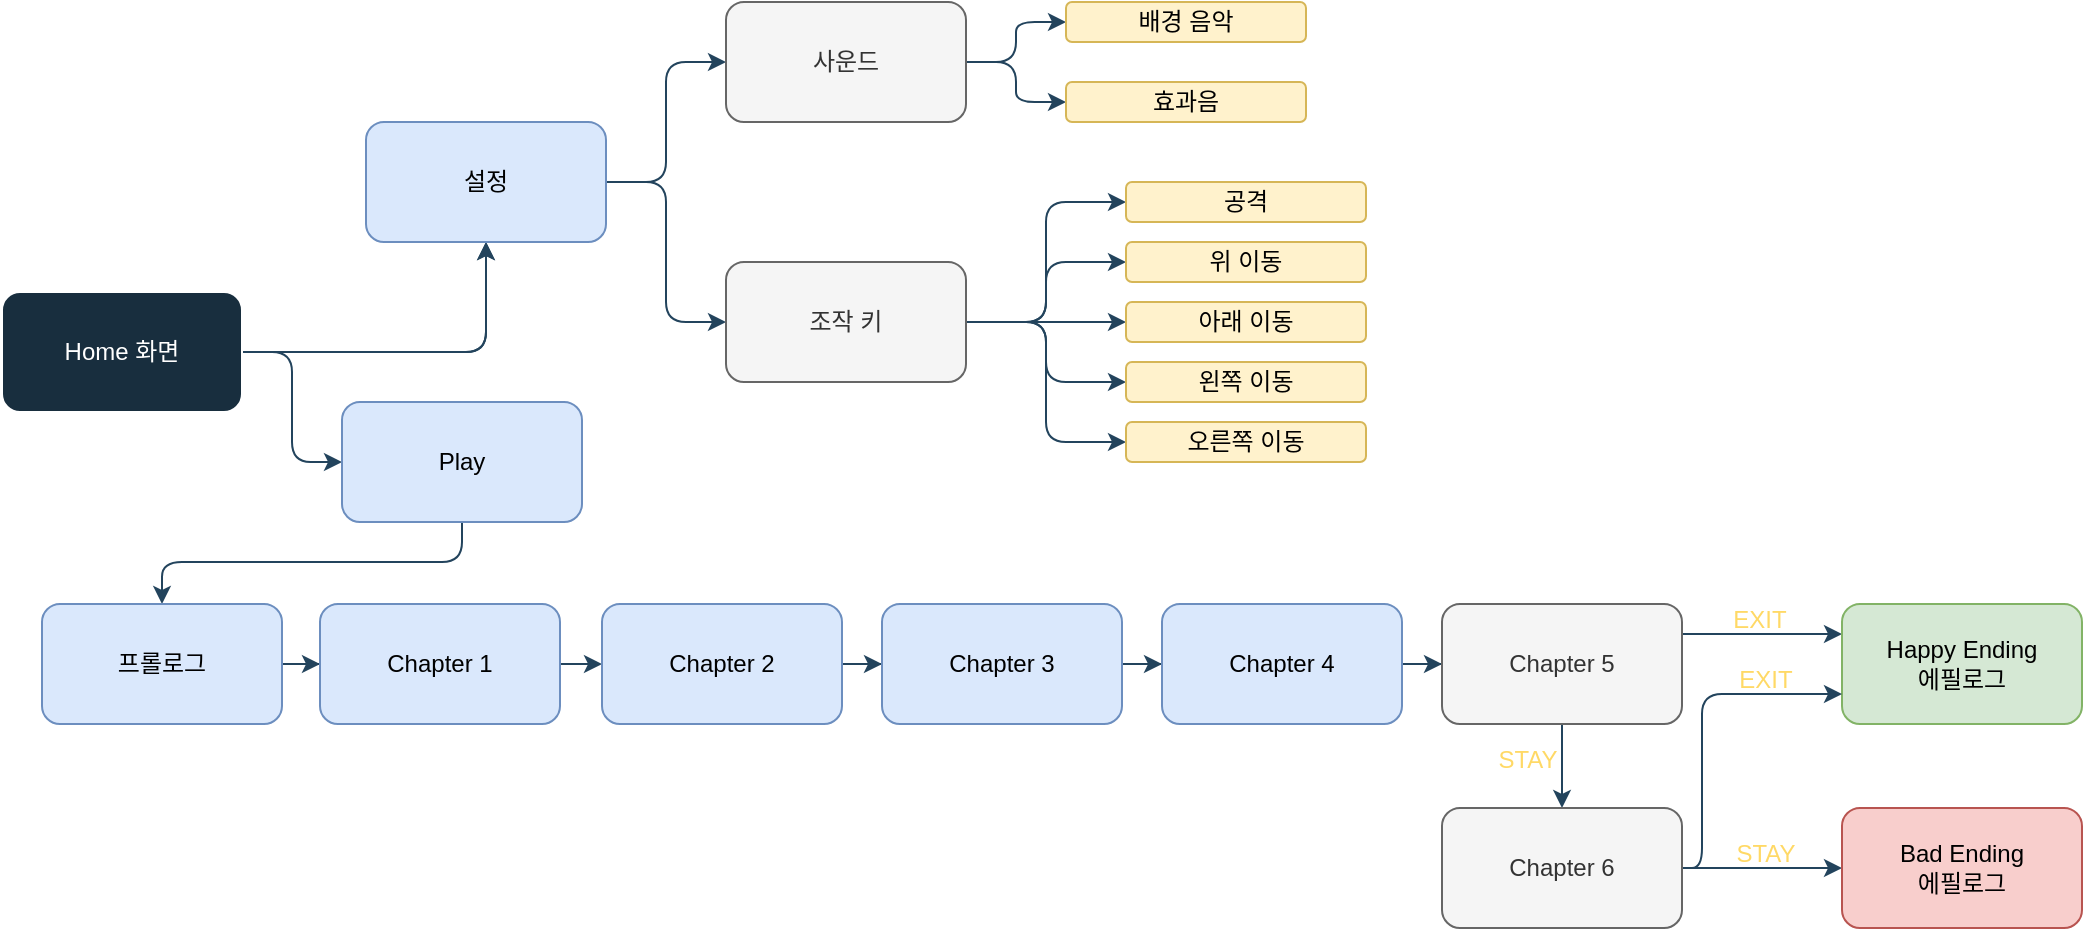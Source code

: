 <mxfile version="24.7.7">
  <diagram id="C5RBs43oDa-KdzZeNtuy" name="Page-1">
    <mxGraphModel grid="1" page="1" gridSize="10" guides="1" tooltips="1" connect="1" arrows="1" fold="1" pageScale="1" pageWidth="1169" pageHeight="827" math="0" shadow="0">
      <root>
        <mxCell id="WIyWlLk6GJQsqaUBKTNV-0" />
        <mxCell id="WIyWlLk6GJQsqaUBKTNV-1" parent="WIyWlLk6GJQsqaUBKTNV-0" />
        <mxCell id="LD1so_NsnCmCDlAOZn64-2" value="" style="edgeStyle=orthogonalEdgeStyle;rounded=1;orthogonalLoop=1;jettySize=auto;html=1;labelBackgroundColor=none;strokeColor=#23445D;fontColor=default;" edge="1" parent="WIyWlLk6GJQsqaUBKTNV-1" source="LD1so_NsnCmCDlAOZn64-0" target="LD1so_NsnCmCDlAOZn64-1">
          <mxGeometry relative="1" as="geometry" />
        </mxCell>
        <mxCell id="LD1so_NsnCmCDlAOZn64-3" value="" style="edgeStyle=orthogonalEdgeStyle;rounded=1;orthogonalLoop=1;jettySize=auto;html=1;labelBackgroundColor=none;strokeColor=#23445D;fontColor=default;" edge="1" parent="WIyWlLk6GJQsqaUBKTNV-1" source="LD1so_NsnCmCDlAOZn64-0" target="LD1so_NsnCmCDlAOZn64-1">
          <mxGeometry relative="1" as="geometry" />
        </mxCell>
        <mxCell id="LD1so_NsnCmCDlAOZn64-5" style="edgeStyle=orthogonalEdgeStyle;rounded=1;orthogonalLoop=1;jettySize=auto;html=1;labelBackgroundColor=none;strokeColor=#23445D;fontColor=default;" edge="1" parent="WIyWlLk6GJQsqaUBKTNV-1" source="LD1so_NsnCmCDlAOZn64-0" target="LD1so_NsnCmCDlAOZn64-4">
          <mxGeometry relative="1" as="geometry" />
        </mxCell>
        <mxCell id="LD1so_NsnCmCDlAOZn64-0" value="Home 화면" style="rounded=1;whiteSpace=wrap;html=1;labelBackgroundColor=none;fillColor=#182E3E;strokeColor=#FFFFFF;fontColor=#FFFFFF;" vertex="1" parent="WIyWlLk6GJQsqaUBKTNV-1">
          <mxGeometry x="40" y="185" width="120" height="60" as="geometry" />
        </mxCell>
        <mxCell id="LD1so_NsnCmCDlAOZn64-9" style="edgeStyle=orthogonalEdgeStyle;rounded=1;orthogonalLoop=1;jettySize=auto;html=1;entryX=0;entryY=0.5;entryDx=0;entryDy=0;strokeColor=#23445D;labelBackgroundColor=none;fontColor=default;" edge="1" parent="WIyWlLk6GJQsqaUBKTNV-1" source="LD1so_NsnCmCDlAOZn64-1" target="LD1so_NsnCmCDlAOZn64-6">
          <mxGeometry relative="1" as="geometry" />
        </mxCell>
        <mxCell id="LD1so_NsnCmCDlAOZn64-10" style="edgeStyle=orthogonalEdgeStyle;rounded=1;orthogonalLoop=1;jettySize=auto;html=1;entryX=0;entryY=0.5;entryDx=0;entryDy=0;strokeColor=#23445D;labelBackgroundColor=none;fontColor=default;" edge="1" parent="WIyWlLk6GJQsqaUBKTNV-1" source="LD1so_NsnCmCDlAOZn64-1" target="LD1so_NsnCmCDlAOZn64-7">
          <mxGeometry relative="1" as="geometry" />
        </mxCell>
        <mxCell id="LD1so_NsnCmCDlAOZn64-1" value="설정" style="rounded=1;whiteSpace=wrap;html=1;labelBackgroundColor=none;fillColor=#dae8fc;strokeColor=#6c8ebf;" vertex="1" parent="WIyWlLk6GJQsqaUBKTNV-1">
          <mxGeometry x="222" y="100" width="120" height="60" as="geometry" />
        </mxCell>
        <mxCell id="bQx-1C74FDggG7ILU3DF-8" style="edgeStyle=orthogonalEdgeStyle;rounded=1;orthogonalLoop=1;jettySize=auto;html=1;strokeColor=#23445D;curved=0;" edge="1" parent="WIyWlLk6GJQsqaUBKTNV-1" source="LD1so_NsnCmCDlAOZn64-4" target="LD1so_NsnCmCDlAOZn64-33">
          <mxGeometry relative="1" as="geometry">
            <Array as="points">
              <mxPoint x="270" y="320" />
              <mxPoint x="120" y="320" />
            </Array>
          </mxGeometry>
        </mxCell>
        <mxCell id="LD1so_NsnCmCDlAOZn64-4" value="Play" style="rounded=1;whiteSpace=wrap;html=1;labelBackgroundColor=none;fillColor=#dae8fc;strokeColor=#6c8ebf;" vertex="1" parent="WIyWlLk6GJQsqaUBKTNV-1">
          <mxGeometry x="210" y="240" width="120" height="60" as="geometry" />
        </mxCell>
        <mxCell id="LD1so_NsnCmCDlAOZn64-21" style="edgeStyle=orthogonalEdgeStyle;rounded=1;orthogonalLoop=1;jettySize=auto;html=1;exitX=1;exitY=0.5;exitDx=0;exitDy=0;entryX=0;entryY=0.5;entryDx=0;entryDy=0;strokeColor=#23445D;labelBackgroundColor=none;fontColor=default;" edge="1" parent="WIyWlLk6GJQsqaUBKTNV-1" source="LD1so_NsnCmCDlAOZn64-6" target="LD1so_NsnCmCDlAOZn64-18">
          <mxGeometry relative="1" as="geometry" />
        </mxCell>
        <mxCell id="LD1so_NsnCmCDlAOZn64-22" style="edgeStyle=orthogonalEdgeStyle;rounded=1;orthogonalLoop=1;jettySize=auto;html=1;entryX=0;entryY=0.5;entryDx=0;entryDy=0;strokeColor=#23445D;labelBackgroundColor=none;fontColor=default;" edge="1" parent="WIyWlLk6GJQsqaUBKTNV-1" source="LD1so_NsnCmCDlAOZn64-6" target="LD1so_NsnCmCDlAOZn64-19">
          <mxGeometry relative="1" as="geometry" />
        </mxCell>
        <mxCell id="LD1so_NsnCmCDlAOZn64-6" value="사운드" style="rounded=1;whiteSpace=wrap;html=1;strokeColor=#666666;fillColor=#f5f5f5;labelBackgroundColor=none;fontColor=#333333;" vertex="1" parent="WIyWlLk6GJQsqaUBKTNV-1">
          <mxGeometry x="402" y="40" width="120" height="60" as="geometry" />
        </mxCell>
        <mxCell id="LD1so_NsnCmCDlAOZn64-28" style="edgeStyle=orthogonalEdgeStyle;rounded=1;orthogonalLoop=1;jettySize=auto;html=1;entryX=0;entryY=0.5;entryDx=0;entryDy=0;strokeColor=#23445D;labelBackgroundColor=none;fontColor=default;" edge="1" parent="WIyWlLk6GJQsqaUBKTNV-1" source="LD1so_NsnCmCDlAOZn64-7" target="LD1so_NsnCmCDlAOZn64-23">
          <mxGeometry relative="1" as="geometry" />
        </mxCell>
        <mxCell id="LD1so_NsnCmCDlAOZn64-29" style="edgeStyle=orthogonalEdgeStyle;rounded=1;orthogonalLoop=1;jettySize=auto;html=1;entryX=0;entryY=0.5;entryDx=0;entryDy=0;strokeColor=#23445D;labelBackgroundColor=none;fontColor=default;" edge="1" parent="WIyWlLk6GJQsqaUBKTNV-1" source="LD1so_NsnCmCDlAOZn64-7" target="LD1so_NsnCmCDlAOZn64-25">
          <mxGeometry relative="1" as="geometry" />
        </mxCell>
        <mxCell id="LD1so_NsnCmCDlAOZn64-30" style="edgeStyle=orthogonalEdgeStyle;rounded=1;orthogonalLoop=1;jettySize=auto;html=1;entryX=0;entryY=0.5;entryDx=0;entryDy=0;strokeColor=#23445D;labelBackgroundColor=none;fontColor=default;" edge="1" parent="WIyWlLk6GJQsqaUBKTNV-1" source="LD1so_NsnCmCDlAOZn64-7" target="LD1so_NsnCmCDlAOZn64-24">
          <mxGeometry relative="1" as="geometry" />
        </mxCell>
        <mxCell id="LD1so_NsnCmCDlAOZn64-31" style="edgeStyle=orthogonalEdgeStyle;rounded=1;orthogonalLoop=1;jettySize=auto;html=1;entryX=0;entryY=0.5;entryDx=0;entryDy=0;strokeColor=#23445D;labelBackgroundColor=none;fontColor=default;" edge="1" parent="WIyWlLk6GJQsqaUBKTNV-1" source="LD1so_NsnCmCDlAOZn64-7" target="LD1so_NsnCmCDlAOZn64-26">
          <mxGeometry relative="1" as="geometry" />
        </mxCell>
        <mxCell id="LD1so_NsnCmCDlAOZn64-32" style="edgeStyle=orthogonalEdgeStyle;rounded=1;orthogonalLoop=1;jettySize=auto;html=1;entryX=0;entryY=0.5;entryDx=0;entryDy=0;strokeColor=#23445D;labelBackgroundColor=none;fontColor=default;" edge="1" parent="WIyWlLk6GJQsqaUBKTNV-1" source="LD1so_NsnCmCDlAOZn64-7" target="LD1so_NsnCmCDlAOZn64-27">
          <mxGeometry relative="1" as="geometry" />
        </mxCell>
        <mxCell id="LD1so_NsnCmCDlAOZn64-7" value="조작 키" style="rounded=1;whiteSpace=wrap;html=1;strokeColor=#666666;fillColor=#f5f5f5;labelBackgroundColor=none;fontColor=#333333;" vertex="1" parent="WIyWlLk6GJQsqaUBKTNV-1">
          <mxGeometry x="402" y="170" width="120" height="60" as="geometry" />
        </mxCell>
        <mxCell id="LD1so_NsnCmCDlAOZn64-18" value="배경 음악" style="rounded=1;whiteSpace=wrap;html=1;strokeColor=#d6b656;fillColor=#fff2cc;labelBackgroundColor=none;" vertex="1" parent="WIyWlLk6GJQsqaUBKTNV-1">
          <mxGeometry x="572" y="40" width="120" height="20" as="geometry" />
        </mxCell>
        <mxCell id="LD1so_NsnCmCDlAOZn64-19" value="효과음" style="rounded=1;whiteSpace=wrap;html=1;strokeColor=#d6b656;fillColor=#fff2cc;labelBackgroundColor=none;" vertex="1" parent="WIyWlLk6GJQsqaUBKTNV-1">
          <mxGeometry x="572" y="80" width="120" height="20" as="geometry" />
        </mxCell>
        <mxCell id="LD1so_NsnCmCDlAOZn64-23" value="공격" style="rounded=1;whiteSpace=wrap;html=1;strokeColor=#d6b656;fillColor=#fff2cc;labelBackgroundColor=none;" vertex="1" parent="WIyWlLk6GJQsqaUBKTNV-1">
          <mxGeometry x="602" y="130" width="120" height="20" as="geometry" />
        </mxCell>
        <mxCell id="LD1so_NsnCmCDlAOZn64-24" value="위 이동" style="rounded=1;whiteSpace=wrap;html=1;strokeColor=#d6b656;fillColor=#fff2cc;labelBackgroundColor=none;" vertex="1" parent="WIyWlLk6GJQsqaUBKTNV-1">
          <mxGeometry x="602" y="160" width="120" height="20" as="geometry" />
        </mxCell>
        <mxCell id="LD1so_NsnCmCDlAOZn64-25" value="아래 이동" style="rounded=1;whiteSpace=wrap;html=1;strokeColor=#d6b656;fillColor=#fff2cc;labelBackgroundColor=none;" vertex="1" parent="WIyWlLk6GJQsqaUBKTNV-1">
          <mxGeometry x="602" y="190" width="120" height="20" as="geometry" />
        </mxCell>
        <mxCell id="LD1so_NsnCmCDlAOZn64-26" value="왼쪽 이동" style="rounded=1;whiteSpace=wrap;html=1;strokeColor=#d6b656;fillColor=#fff2cc;labelBackgroundColor=none;" vertex="1" parent="WIyWlLk6GJQsqaUBKTNV-1">
          <mxGeometry x="602" y="220" width="120" height="20" as="geometry" />
        </mxCell>
        <mxCell id="LD1so_NsnCmCDlAOZn64-27" value="오른쪽 이동" style="rounded=1;whiteSpace=wrap;html=1;strokeColor=#d6b656;fillColor=#fff2cc;labelBackgroundColor=none;" vertex="1" parent="WIyWlLk6GJQsqaUBKTNV-1">
          <mxGeometry x="602" y="250" width="120" height="20" as="geometry" />
        </mxCell>
        <mxCell id="LDoe4lSaz0-KKSB9d7iR-1" value="" style="edgeStyle=orthogonalEdgeStyle;rounded=0;orthogonalLoop=1;jettySize=auto;html=1;strokeColor=#23445D;labelBackgroundColor=none;fontColor=default;" edge="1" parent="WIyWlLk6GJQsqaUBKTNV-1" source="LD1so_NsnCmCDlAOZn64-33" target="LDoe4lSaz0-KKSB9d7iR-0">
          <mxGeometry relative="1" as="geometry" />
        </mxCell>
        <mxCell id="LD1so_NsnCmCDlAOZn64-33" value="프롤로그" style="whiteSpace=wrap;html=1;fillColor=#dae8fc;strokeColor=#6c8ebf;rounded=1;labelBackgroundColor=none;glass=0;shadow=0;" vertex="1" parent="WIyWlLk6GJQsqaUBKTNV-1">
          <mxGeometry x="60" y="341" width="120" height="60" as="geometry" />
        </mxCell>
        <mxCell id="LDoe4lSaz0-KKSB9d7iR-3" value="" style="edgeStyle=orthogonalEdgeStyle;rounded=0;orthogonalLoop=1;jettySize=auto;html=1;strokeColor=#23445D;labelBackgroundColor=none;fontColor=default;" edge="1" parent="WIyWlLk6GJQsqaUBKTNV-1" source="LDoe4lSaz0-KKSB9d7iR-0" target="LDoe4lSaz0-KKSB9d7iR-2">
          <mxGeometry relative="1" as="geometry" />
        </mxCell>
        <mxCell id="LDoe4lSaz0-KKSB9d7iR-0" value="Chapter 1" style="whiteSpace=wrap;html=1;fillColor=#dae8fc;strokeColor=#6c8ebf;rounded=1;labelBackgroundColor=none;glass=0;shadow=0;" vertex="1" parent="WIyWlLk6GJQsqaUBKTNV-1">
          <mxGeometry x="199" y="341" width="120" height="60" as="geometry" />
        </mxCell>
        <mxCell id="LDoe4lSaz0-KKSB9d7iR-5" value="" style="edgeStyle=orthogonalEdgeStyle;rounded=0;orthogonalLoop=1;jettySize=auto;html=1;entryX=0;entryY=0.5;entryDx=0;entryDy=0;strokeColor=#23445D;labelBackgroundColor=none;fontColor=default;" edge="1" parent="WIyWlLk6GJQsqaUBKTNV-1" source="LDoe4lSaz0-KKSB9d7iR-2" target="LDoe4lSaz0-KKSB9d7iR-4">
          <mxGeometry relative="1" as="geometry">
            <mxPoint x="600" y="371" as="targetPoint" />
          </mxGeometry>
        </mxCell>
        <mxCell id="LDoe4lSaz0-KKSB9d7iR-2" value="Chapter 2" style="whiteSpace=wrap;html=1;fillColor=#dae8fc;strokeColor=#6c8ebf;rounded=1;labelBackgroundColor=none;glass=0;shadow=0;" vertex="1" parent="WIyWlLk6GJQsqaUBKTNV-1">
          <mxGeometry x="340" y="341" width="120" height="60" as="geometry" />
        </mxCell>
        <mxCell id="LDoe4lSaz0-KKSB9d7iR-7" value="" style="edgeStyle=orthogonalEdgeStyle;rounded=0;orthogonalLoop=1;jettySize=auto;html=1;strokeColor=#23445D;labelBackgroundColor=none;fontColor=default;" edge="1" parent="WIyWlLk6GJQsqaUBKTNV-1" source="LDoe4lSaz0-KKSB9d7iR-4" target="LDoe4lSaz0-KKSB9d7iR-6">
          <mxGeometry relative="1" as="geometry" />
        </mxCell>
        <mxCell id="LDoe4lSaz0-KKSB9d7iR-4" value="Chapter 3" style="whiteSpace=wrap;html=1;fillColor=#dae8fc;strokeColor=#6c8ebf;rounded=1;labelBackgroundColor=none;glass=0;shadow=0;" vertex="1" parent="WIyWlLk6GJQsqaUBKTNV-1">
          <mxGeometry x="480" y="341" width="120" height="60" as="geometry" />
        </mxCell>
        <mxCell id="LDoe4lSaz0-KKSB9d7iR-9" value="" style="edgeStyle=orthogonalEdgeStyle;rounded=0;orthogonalLoop=1;jettySize=auto;html=1;strokeColor=#23445D;labelBackgroundColor=none;fontColor=default;" edge="1" parent="WIyWlLk6GJQsqaUBKTNV-1" source="LDoe4lSaz0-KKSB9d7iR-6" target="LDoe4lSaz0-KKSB9d7iR-8">
          <mxGeometry relative="1" as="geometry" />
        </mxCell>
        <mxCell id="LDoe4lSaz0-KKSB9d7iR-6" value="Chapter 4" style="whiteSpace=wrap;html=1;fillColor=#dae8fc;strokeColor=#6c8ebf;rounded=1;labelBackgroundColor=none;glass=0;shadow=0;" vertex="1" parent="WIyWlLk6GJQsqaUBKTNV-1">
          <mxGeometry x="620" y="341" width="120" height="60" as="geometry" />
        </mxCell>
        <mxCell id="LDoe4lSaz0-KKSB9d7iR-11" value="" style="edgeStyle=orthogonalEdgeStyle;rounded=1;orthogonalLoop=1;jettySize=auto;html=1;strokeColor=#23445D;labelBackgroundColor=none;fontColor=default;exitX=1;exitY=0.25;exitDx=0;exitDy=0;entryX=0;entryY=0.25;entryDx=0;entryDy=0;curved=0;" edge="1" parent="WIyWlLk6GJQsqaUBKTNV-1" source="LDoe4lSaz0-KKSB9d7iR-8" target="LDoe4lSaz0-KKSB9d7iR-10">
          <mxGeometry relative="1" as="geometry" />
        </mxCell>
        <mxCell id="bQx-1C74FDggG7ILU3DF-3" value="" style="edgeStyle=orthogonalEdgeStyle;rounded=0;orthogonalLoop=1;jettySize=auto;html=1;strokeColor=#23445D;" edge="1" parent="WIyWlLk6GJQsqaUBKTNV-1" source="LDoe4lSaz0-KKSB9d7iR-8" target="bQx-1C74FDggG7ILU3DF-2">
          <mxGeometry relative="1" as="geometry" />
        </mxCell>
        <mxCell id="LDoe4lSaz0-KKSB9d7iR-8" value="Chapter 5" style="whiteSpace=wrap;html=1;fillColor=#f5f5f5;strokeColor=#666666;rounded=1;labelBackgroundColor=none;glass=0;shadow=0;fontColor=#333333;" vertex="1" parent="WIyWlLk6GJQsqaUBKTNV-1">
          <mxGeometry x="760" y="341" width="120" height="60" as="geometry" />
        </mxCell>
        <mxCell id="LDoe4lSaz0-KKSB9d7iR-10" value="Happy Ending&lt;div&gt;에필로그&lt;/div&gt;" style="whiteSpace=wrap;html=1;fillColor=#d5e8d4;strokeColor=#82b366;rounded=1;labelBackgroundColor=none;glass=0;shadow=0;" vertex="1" parent="WIyWlLk6GJQsqaUBKTNV-1">
          <mxGeometry x="960" y="341" width="120" height="60" as="geometry" />
        </mxCell>
        <mxCell id="bQx-1C74FDggG7ILU3DF-12" style="edgeStyle=orthogonalEdgeStyle;rounded=1;orthogonalLoop=1;jettySize=auto;html=1;exitX=1;exitY=0.5;exitDx=0;exitDy=0;entryX=0;entryY=0.5;entryDx=0;entryDy=0;strokeColor=#23445D;curved=0;" edge="1" parent="WIyWlLk6GJQsqaUBKTNV-1" source="bQx-1C74FDggG7ILU3DF-2" target="bQx-1C74FDggG7ILU3DF-4">
          <mxGeometry relative="1" as="geometry" />
        </mxCell>
        <mxCell id="bQx-1C74FDggG7ILU3DF-19" style="edgeStyle=orthogonalEdgeStyle;rounded=1;orthogonalLoop=1;jettySize=auto;html=1;exitX=1;exitY=0.5;exitDx=0;exitDy=0;entryX=0;entryY=0.75;entryDx=0;entryDy=0;strokeColor=#23445D;curved=0;" edge="1" parent="WIyWlLk6GJQsqaUBKTNV-1" source="bQx-1C74FDggG7ILU3DF-2" target="LDoe4lSaz0-KKSB9d7iR-10">
          <mxGeometry relative="1" as="geometry">
            <Array as="points">
              <mxPoint x="890" y="473" />
              <mxPoint x="890" y="386" />
            </Array>
          </mxGeometry>
        </mxCell>
        <mxCell id="bQx-1C74FDggG7ILU3DF-2" value="Chapter 6" style="whiteSpace=wrap;html=1;fillColor=#f5f5f5;strokeColor=#666666;rounded=1;labelBackgroundColor=none;glass=0;shadow=0;fontColor=#333333;" vertex="1" parent="WIyWlLk6GJQsqaUBKTNV-1">
          <mxGeometry x="760" y="443" width="120" height="60" as="geometry" />
        </mxCell>
        <mxCell id="bQx-1C74FDggG7ILU3DF-4" value="Bad Ending&lt;div&gt;에필로그&lt;/div&gt;" style="whiteSpace=wrap;html=1;fillColor=#f8cecc;strokeColor=#b85450;rounded=1;labelBackgroundColor=none;glass=0;shadow=0;" vertex="1" parent="WIyWlLk6GJQsqaUBKTNV-1">
          <mxGeometry x="960" y="443" width="120" height="60" as="geometry" />
        </mxCell>
        <mxCell id="bQx-1C74FDggG7ILU3DF-15" value="EXIT" style="rounded=1;whiteSpace=wrap;html=1;strokeColor=none;fontColor=#FFD966;fillColor=none;labelBorderColor=none;" vertex="1" parent="WIyWlLk6GJQsqaUBKTNV-1">
          <mxGeometry x="907" y="369" width="30" height="20" as="geometry" />
        </mxCell>
        <mxCell id="bQx-1C74FDggG7ILU3DF-18" value="STAY" style="rounded=1;whiteSpace=wrap;html=1;strokeColor=none;fontColor=#FFD966;fillColor=none;labelBorderColor=none;" vertex="1" parent="WIyWlLk6GJQsqaUBKTNV-1">
          <mxGeometry x="788" y="409" width="30" height="20" as="geometry" />
        </mxCell>
        <mxCell id="bQx-1C74FDggG7ILU3DF-20" value="STAY" style="rounded=1;whiteSpace=wrap;html=1;strokeColor=none;fontColor=#FFD966;fillColor=none;labelBorderColor=none;" vertex="1" parent="WIyWlLk6GJQsqaUBKTNV-1">
          <mxGeometry x="907" y="456" width="30" height="20" as="geometry" />
        </mxCell>
        <mxCell id="bQx-1C74FDggG7ILU3DF-21" value="EXIT" style="rounded=1;whiteSpace=wrap;html=1;strokeColor=none;fontColor=#FFD966;fillColor=none;labelBorderColor=none;" vertex="1" parent="WIyWlLk6GJQsqaUBKTNV-1">
          <mxGeometry x="904" y="339" width="30" height="20" as="geometry" />
        </mxCell>
      </root>
    </mxGraphModel>
  </diagram>
</mxfile>
